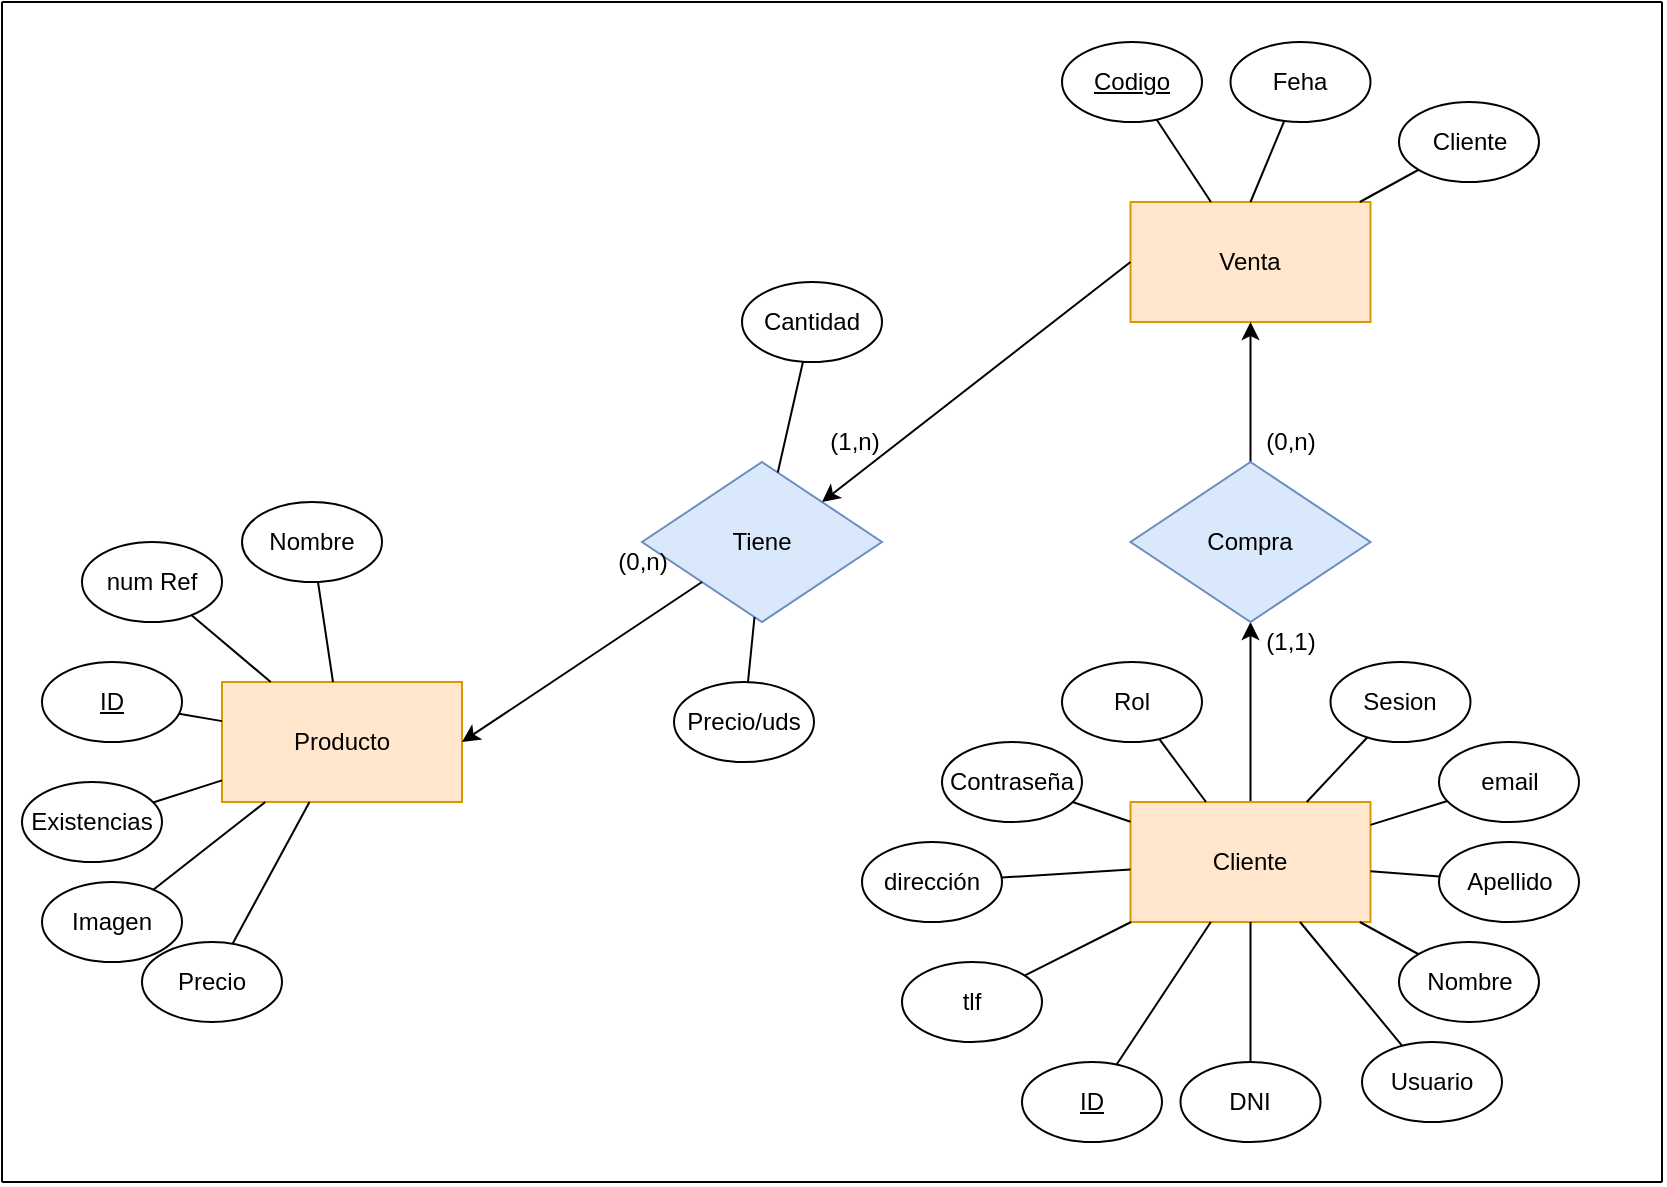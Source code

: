 <mxfile version="16.5.1" type="device"><diagram id="hkEqpYg1LYHicySOGSAi" name="Página-1"><mxGraphModel dx="2123" dy="1018" grid="1" gridSize="10" guides="1" tooltips="1" connect="1" arrows="1" fold="1" page="1" pageScale="1" pageWidth="827" pageHeight="1169" math="0" shadow="0"><root><mxCell id="0"/><mxCell id="1" parent="0"/><mxCell id="TWmwgMmYxf-jAX9MpXv2-12" value="Producto" style="rounded=0;whiteSpace=wrap;html=1;fillColor=#ffe6cc;strokeColor=#d79b00;" parent="1" vertex="1"><mxGeometry x="100" y="350" width="120" height="60" as="geometry"/></mxCell><mxCell id="TWmwgMmYxf-jAX9MpXv2-13" value="&lt;u&gt;ID&lt;/u&gt;" style="ellipse;whiteSpace=wrap;html=1;" parent="1" vertex="1"><mxGeometry x="10" y="340" width="70" height="40" as="geometry"/></mxCell><mxCell id="TWmwgMmYxf-jAX9MpXv2-14" value="num Ref" style="ellipse;whiteSpace=wrap;html=1;" parent="1" vertex="1"><mxGeometry x="30" y="280" width="70" height="40" as="geometry"/></mxCell><mxCell id="TWmwgMmYxf-jAX9MpXv2-15" value="Imagen" style="ellipse;whiteSpace=wrap;html=1;" parent="1" vertex="1"><mxGeometry x="10" y="450" width="70" height="40" as="geometry"/></mxCell><mxCell id="TWmwgMmYxf-jAX9MpXv2-16" value="Existencias" style="ellipse;whiteSpace=wrap;html=1;" parent="1" vertex="1"><mxGeometry y="400" width="70" height="40" as="geometry"/></mxCell><mxCell id="TWmwgMmYxf-jAX9MpXv2-17" value="" style="endArrow=none;html=1;rounded=0;" parent="1" source="TWmwgMmYxf-jAX9MpXv2-12" target="TWmwgMmYxf-jAX9MpXv2-13" edge="1"><mxGeometry width="50" height="50" relative="1" as="geometry"><mxPoint x="550" y="550" as="sourcePoint"/><mxPoint x="600" y="500" as="targetPoint"/></mxGeometry></mxCell><mxCell id="TWmwgMmYxf-jAX9MpXv2-18" value="" style="endArrow=none;html=1;rounded=0;" parent="1" source="TWmwgMmYxf-jAX9MpXv2-12" target="TWmwgMmYxf-jAX9MpXv2-15" edge="1"><mxGeometry width="50" height="50" relative="1" as="geometry"><mxPoint x="550" y="550" as="sourcePoint"/><mxPoint x="240" y="330" as="targetPoint"/></mxGeometry></mxCell><mxCell id="TWmwgMmYxf-jAX9MpXv2-19" value="" style="endArrow=none;html=1;rounded=0;" parent="1" source="TWmwgMmYxf-jAX9MpXv2-12" target="TWmwgMmYxf-jAX9MpXv2-14" edge="1"><mxGeometry width="50" height="50" relative="1" as="geometry"><mxPoint x="240" y="530" as="sourcePoint"/><mxPoint x="290" y="480" as="targetPoint"/></mxGeometry></mxCell><mxCell id="TWmwgMmYxf-jAX9MpXv2-20" value="" style="endArrow=none;html=1;rounded=0;" parent="1" source="TWmwgMmYxf-jAX9MpXv2-12" target="TWmwgMmYxf-jAX9MpXv2-16" edge="1"><mxGeometry width="50" height="50" relative="1" as="geometry"><mxPoint x="550" y="550" as="sourcePoint"/><mxPoint x="600" y="500" as="targetPoint"/></mxGeometry></mxCell><mxCell id="TWmwgMmYxf-jAX9MpXv2-21" value="Tiene" style="rhombus;whiteSpace=wrap;html=1;fillColor=#dae8fc;strokeColor=#6c8ebf;" parent="1" vertex="1"><mxGeometry x="310" y="240" width="120" height="80" as="geometry"/></mxCell><mxCell id="TWmwgMmYxf-jAX9MpXv2-114" style="edgeStyle=orthogonalEdgeStyle;rounded=0;orthogonalLoop=1;jettySize=auto;html=1;entryX=0.5;entryY=1;entryDx=0;entryDy=0;" parent="1" source="TWmwgMmYxf-jAX9MpXv2-25" target="TWmwgMmYxf-jAX9MpXv2-111" edge="1"><mxGeometry relative="1" as="geometry"/></mxCell><mxCell id="TWmwgMmYxf-jAX9MpXv2-25" value="Cliente" style="rounded=0;whiteSpace=wrap;html=1;fillColor=#ffe6cc;strokeColor=#d79b00;" parent="1" vertex="1"><mxGeometry x="554.25" y="410" width="120" height="60" as="geometry"/></mxCell><mxCell id="TWmwgMmYxf-jAX9MpXv2-26" value="" style="endArrow=classic;html=1;rounded=0;entryX=1;entryY=0.5;entryDx=0;entryDy=0;" parent="1" source="TWmwgMmYxf-jAX9MpXv2-21" target="TWmwgMmYxf-jAX9MpXv2-12" edge="1"><mxGeometry width="50" height="50" relative="1" as="geometry"><mxPoint x="530" y="530" as="sourcePoint"/><mxPoint x="580" y="480" as="targetPoint"/></mxGeometry></mxCell><mxCell id="TWmwgMmYxf-jAX9MpXv2-28" value="&lt;u&gt;ID&lt;/u&gt;" style="ellipse;whiteSpace=wrap;html=1;" parent="1" vertex="1"><mxGeometry x="500" y="540" width="70" height="40" as="geometry"/></mxCell><mxCell id="TWmwgMmYxf-jAX9MpXv2-30" value="tlf" style="ellipse;whiteSpace=wrap;html=1;" parent="1" vertex="1"><mxGeometry x="440" y="490" width="70" height="40" as="geometry"/></mxCell><mxCell id="TWmwgMmYxf-jAX9MpXv2-31" value="dirección" style="ellipse;whiteSpace=wrap;html=1;" parent="1" vertex="1"><mxGeometry x="420" y="430" width="70" height="40" as="geometry"/></mxCell><mxCell id="TWmwgMmYxf-jAX9MpXv2-32" value="email" style="ellipse;whiteSpace=wrap;html=1;" parent="1" vertex="1"><mxGeometry x="708.5" y="380" width="70" height="40" as="geometry"/></mxCell><mxCell id="TWmwgMmYxf-jAX9MpXv2-33" value="Nombre" style="ellipse;whiteSpace=wrap;html=1;" parent="1" vertex="1"><mxGeometry x="688.5" y="480" width="70" height="40" as="geometry"/></mxCell><mxCell id="TWmwgMmYxf-jAX9MpXv2-34" value="Apellido" style="ellipse;whiteSpace=wrap;html=1;" parent="1" vertex="1"><mxGeometry x="708.5" y="430" width="70" height="40" as="geometry"/></mxCell><mxCell id="TWmwgMmYxf-jAX9MpXv2-35" value="" style="endArrow=none;html=1;rounded=0;" parent="1" source="TWmwgMmYxf-jAX9MpXv2-25" target="TWmwgMmYxf-jAX9MpXv2-28" edge="1"><mxGeometry width="50" height="50" relative="1" as="geometry"><mxPoint x="568.5" y="590" as="sourcePoint"/><mxPoint x="618.5" y="540" as="targetPoint"/></mxGeometry></mxCell><mxCell id="TWmwgMmYxf-jAX9MpXv2-36" value="" style="endArrow=none;html=1;rounded=0;" parent="1" source="TWmwgMmYxf-jAX9MpXv2-25" target="TWmwgMmYxf-jAX9MpXv2-30" edge="1"><mxGeometry width="50" height="50" relative="1" as="geometry"><mxPoint x="628.5" y="400" as="sourcePoint"/><mxPoint x="678.5" y="350" as="targetPoint"/></mxGeometry></mxCell><mxCell id="TWmwgMmYxf-jAX9MpXv2-37" value="" style="endArrow=none;html=1;rounded=0;" parent="1" source="TWmwgMmYxf-jAX9MpXv2-25" target="TWmwgMmYxf-jAX9MpXv2-31" edge="1"><mxGeometry width="50" height="50" relative="1" as="geometry"><mxPoint x="468.5" y="670" as="sourcePoint"/><mxPoint x="518.5" y="620" as="targetPoint"/></mxGeometry></mxCell><mxCell id="TWmwgMmYxf-jAX9MpXv2-38" value="" style="endArrow=none;html=1;rounded=0;" parent="1" source="TWmwgMmYxf-jAX9MpXv2-25" target="TWmwgMmYxf-jAX9MpXv2-32" edge="1"><mxGeometry width="50" height="50" relative="1" as="geometry"><mxPoint x="568.5" y="590" as="sourcePoint"/><mxPoint x="618.5" y="540" as="targetPoint"/></mxGeometry></mxCell><mxCell id="TWmwgMmYxf-jAX9MpXv2-39" value="" style="endArrow=none;html=1;rounded=0;" parent="1" source="TWmwgMmYxf-jAX9MpXv2-25" target="TWmwgMmYxf-jAX9MpXv2-34" edge="1"><mxGeometry width="50" height="50" relative="1" as="geometry"><mxPoint x="568.5" y="590" as="sourcePoint"/><mxPoint x="618.5" y="540" as="targetPoint"/></mxGeometry></mxCell><mxCell id="TWmwgMmYxf-jAX9MpXv2-40" value="" style="endArrow=none;html=1;rounded=0;" parent="1" source="TWmwgMmYxf-jAX9MpXv2-25" target="TWmwgMmYxf-jAX9MpXv2-33" edge="1"><mxGeometry width="50" height="50" relative="1" as="geometry"><mxPoint x="688.5" y="454.8" as="sourcePoint"/><mxPoint x="718.838" y="457.227" as="targetPoint"/></mxGeometry></mxCell><mxCell id="TWmwgMmYxf-jAX9MpXv2-67" value="Precio" style="ellipse;whiteSpace=wrap;html=1;" parent="1" vertex="1"><mxGeometry x="60" y="480" width="70" height="40" as="geometry"/></mxCell><mxCell id="TWmwgMmYxf-jAX9MpXv2-72" value="" style="endArrow=none;html=1;rounded=0;" parent="1" source="TWmwgMmYxf-jAX9MpXv2-67" target="TWmwgMmYxf-jAX9MpXv2-12" edge="1"><mxGeometry width="50" height="50" relative="1" as="geometry"><mxPoint x="430" y="470" as="sourcePoint"/><mxPoint x="480" y="420" as="targetPoint"/></mxGeometry></mxCell><mxCell id="TWmwgMmYxf-jAX9MpXv2-101" value="Usuario" style="ellipse;whiteSpace=wrap;html=1;" parent="1" vertex="1"><mxGeometry x="670" y="530" width="70" height="40" as="geometry"/></mxCell><mxCell id="TWmwgMmYxf-jAX9MpXv2-102" value="Contraseña" style="ellipse;whiteSpace=wrap;html=1;" parent="1" vertex="1"><mxGeometry x="460" y="380" width="70" height="40" as="geometry"/></mxCell><mxCell id="TWmwgMmYxf-jAX9MpXv2-103" value="" style="endArrow=none;html=1;rounded=0;" parent="1" source="TWmwgMmYxf-jAX9MpXv2-25" target="TWmwgMmYxf-jAX9MpXv2-101" edge="1"><mxGeometry width="50" height="50" relative="1" as="geometry"><mxPoint x="558.5" y="690" as="sourcePoint"/><mxPoint x="608.5" y="640" as="targetPoint"/></mxGeometry></mxCell><mxCell id="TWmwgMmYxf-jAX9MpXv2-104" value="" style="endArrow=none;html=1;rounded=0;" parent="1" source="TWmwgMmYxf-jAX9MpXv2-102" target="TWmwgMmYxf-jAX9MpXv2-25" edge="1"><mxGeometry width="50" height="50" relative="1" as="geometry"><mxPoint x="558.5" y="690" as="sourcePoint"/><mxPoint x="608.5" y="640" as="targetPoint"/></mxGeometry></mxCell><mxCell id="TWmwgMmYxf-jAX9MpXv2-107" value="DNI" style="ellipse;whiteSpace=wrap;html=1;" parent="1" vertex="1"><mxGeometry x="579.25" y="540" width="70" height="40" as="geometry"/></mxCell><mxCell id="TWmwgMmYxf-jAX9MpXv2-108" value="" style="endArrow=none;html=1;rounded=0;" parent="1" source="TWmwgMmYxf-jAX9MpXv2-107" target="TWmwgMmYxf-jAX9MpXv2-25" edge="1"><mxGeometry width="50" height="50" relative="1" as="geometry"><mxPoint x="538.5" y="460" as="sourcePoint"/><mxPoint x="588.5" y="410" as="targetPoint"/></mxGeometry></mxCell><mxCell id="TWmwgMmYxf-jAX9MpXv2-109" value="Venta" style="rounded=0;whiteSpace=wrap;html=1;fillColor=#ffe6cc;strokeColor=#d79b00;" parent="1" vertex="1"><mxGeometry x="554.25" y="110" width="120" height="60" as="geometry"/></mxCell><mxCell id="TWmwgMmYxf-jAX9MpXv2-110" value="" style="endArrow=classic;html=1;rounded=0;entryX=1;entryY=0;entryDx=0;entryDy=0;exitX=0;exitY=0.5;exitDx=0;exitDy=0;" parent="1" source="TWmwgMmYxf-jAX9MpXv2-109" target="TWmwgMmYxf-jAX9MpXv2-21" edge="1"><mxGeometry width="50" height="50" relative="1" as="geometry"><mxPoint x="504.25" y="350" as="sourcePoint"/><mxPoint x="434.25" y="100" as="targetPoint"/></mxGeometry></mxCell><mxCell id="TWmwgMmYxf-jAX9MpXv2-112" style="edgeStyle=orthogonalEdgeStyle;rounded=0;orthogonalLoop=1;jettySize=auto;html=1;" parent="1" source="TWmwgMmYxf-jAX9MpXv2-111" target="TWmwgMmYxf-jAX9MpXv2-109" edge="1"><mxGeometry relative="1" as="geometry"/></mxCell><mxCell id="TWmwgMmYxf-jAX9MpXv2-111" value="Compra" style="rhombus;whiteSpace=wrap;html=1;fillColor=#dae8fc;strokeColor=#6c8ebf;" parent="1" vertex="1"><mxGeometry x="554.25" y="240" width="120" height="80" as="geometry"/></mxCell><mxCell id="TWmwgMmYxf-jAX9MpXv2-115" value="(1,1)" style="text;html=1;align=center;verticalAlign=middle;resizable=0;points=[];autosize=1;strokeColor=none;fillColor=none;" parent="1" vertex="1"><mxGeometry x="614.25" y="320" width="40" height="20" as="geometry"/></mxCell><mxCell id="TWmwgMmYxf-jAX9MpXv2-116" value="(0,n)" style="text;html=1;align=center;verticalAlign=middle;resizable=0;points=[];autosize=1;strokeColor=none;fillColor=none;" parent="1" vertex="1"><mxGeometry x="614.25" y="220" width="40" height="20" as="geometry"/></mxCell><mxCell id="TWmwgMmYxf-jAX9MpXv2-117" value="(1,n)" style="text;html=1;align=center;verticalAlign=middle;resizable=0;points=[];autosize=1;strokeColor=none;fillColor=none;" parent="1" vertex="1"><mxGeometry x="396" y="220" width="40" height="20" as="geometry"/></mxCell><mxCell id="TWmwgMmYxf-jAX9MpXv2-118" value="(0,n)" style="text;html=1;align=center;verticalAlign=middle;resizable=0;points=[];autosize=1;strokeColor=none;fillColor=none;" parent="1" vertex="1"><mxGeometry x="290" y="280" width="40" height="20" as="geometry"/></mxCell><mxCell id="TWmwgMmYxf-jAX9MpXv2-119" value="Precio/uds" style="ellipse;whiteSpace=wrap;html=1;" parent="1" vertex="1"><mxGeometry x="326" y="350" width="70" height="40" as="geometry"/></mxCell><mxCell id="TWmwgMmYxf-jAX9MpXv2-120" value="Cantidad" style="ellipse;whiteSpace=wrap;html=1;" parent="1" vertex="1"><mxGeometry x="360" y="150" width="70" height="40" as="geometry"/></mxCell><mxCell id="TWmwgMmYxf-jAX9MpXv2-121" value="" style="endArrow=none;html=1;rounded=0;" parent="1" source="TWmwgMmYxf-jAX9MpXv2-21" target="TWmwgMmYxf-jAX9MpXv2-119" edge="1"><mxGeometry width="50" height="50" relative="1" as="geometry"><mxPoint x="540" y="550" as="sourcePoint"/><mxPoint x="590" y="500" as="targetPoint"/></mxGeometry></mxCell><mxCell id="TWmwgMmYxf-jAX9MpXv2-122" value="" style="endArrow=none;html=1;rounded=0;" parent="1" source="TWmwgMmYxf-jAX9MpXv2-21" target="TWmwgMmYxf-jAX9MpXv2-120" edge="1"><mxGeometry width="50" height="50" relative="1" as="geometry"><mxPoint x="540" y="550" as="sourcePoint"/><mxPoint x="590" y="500" as="targetPoint"/></mxGeometry></mxCell><mxCell id="TWmwgMmYxf-jAX9MpXv2-123" value="&lt;u&gt;Codigo&lt;/u&gt;" style="ellipse;whiteSpace=wrap;html=1;" parent="1" vertex="1"><mxGeometry x="520" y="30" width="70" height="40" as="geometry"/></mxCell><mxCell id="TWmwgMmYxf-jAX9MpXv2-125" value="Feha" style="ellipse;whiteSpace=wrap;html=1;" parent="1" vertex="1"><mxGeometry x="604.25" y="30" width="70" height="40" as="geometry"/></mxCell><mxCell id="TWmwgMmYxf-jAX9MpXv2-126" value="Cliente" style="ellipse;whiteSpace=wrap;html=1;" parent="1" vertex="1"><mxGeometry x="688.5" y="60" width="70" height="40" as="geometry"/></mxCell><mxCell id="TWmwgMmYxf-jAX9MpXv2-127" value="" style="endArrow=none;html=1;rounded=0;" parent="1" source="TWmwgMmYxf-jAX9MpXv2-109" target="TWmwgMmYxf-jAX9MpXv2-123" edge="1"><mxGeometry width="50" height="50" relative="1" as="geometry"><mxPoint x="540" y="550" as="sourcePoint"/><mxPoint x="590" y="500" as="targetPoint"/></mxGeometry></mxCell><mxCell id="TWmwgMmYxf-jAX9MpXv2-128" value="" style="endArrow=none;html=1;rounded=0;" parent="1" source="TWmwgMmYxf-jAX9MpXv2-109" target="TWmwgMmYxf-jAX9MpXv2-126" edge="1"><mxGeometry width="50" height="50" relative="1" as="geometry"><mxPoint x="540" y="550" as="sourcePoint"/><mxPoint x="590" y="500" as="targetPoint"/></mxGeometry></mxCell><mxCell id="TWmwgMmYxf-jAX9MpXv2-129" value="" style="endArrow=none;html=1;rounded=0;exitX=0.5;exitY=0;exitDx=0;exitDy=0;" parent="1" source="TWmwgMmYxf-jAX9MpXv2-109" target="TWmwgMmYxf-jAX9MpXv2-125" edge="1"><mxGeometry width="50" height="50" relative="1" as="geometry"><mxPoint x="620" y="140" as="sourcePoint"/><mxPoint x="639" y="50" as="targetPoint"/></mxGeometry></mxCell><mxCell id="DK7ID1Zq-I4KGsBhY5s6-2" value="Nombre" style="ellipse;whiteSpace=wrap;html=1;" vertex="1" parent="1"><mxGeometry x="110" y="260" width="70" height="40" as="geometry"/></mxCell><mxCell id="DK7ID1Zq-I4KGsBhY5s6-3" value="" style="endArrow=none;html=1;rounded=0;" edge="1" parent="1" source="TWmwgMmYxf-jAX9MpXv2-12" target="DK7ID1Zq-I4KGsBhY5s6-2"><mxGeometry width="50" height="50" relative="1" as="geometry"><mxPoint x="240" y="350" as="sourcePoint"/><mxPoint x="290" y="300" as="targetPoint"/></mxGeometry></mxCell><mxCell id="DK7ID1Zq-I4KGsBhY5s6-4" value="Sesion" style="ellipse;whiteSpace=wrap;html=1;" vertex="1" parent="1"><mxGeometry x="654.25" y="340" width="70" height="40" as="geometry"/></mxCell><mxCell id="DK7ID1Zq-I4KGsBhY5s6-5" value="Rol" style="ellipse;whiteSpace=wrap;html=1;" vertex="1" parent="1"><mxGeometry x="520" y="340" width="70" height="40" as="geometry"/></mxCell><mxCell id="DK7ID1Zq-I4KGsBhY5s6-6" value="" style="endArrow=none;html=1;rounded=0;" edge="1" parent="1" source="TWmwgMmYxf-jAX9MpXv2-25" target="DK7ID1Zq-I4KGsBhY5s6-4"><mxGeometry width="50" height="50" relative="1" as="geometry"><mxPoint x="450" y="260" as="sourcePoint"/><mxPoint x="500" y="210" as="targetPoint"/></mxGeometry></mxCell><mxCell id="DK7ID1Zq-I4KGsBhY5s6-7" value="" style="endArrow=none;html=1;rounded=0;" edge="1" parent="1" source="TWmwgMmYxf-jAX9MpXv2-25" target="DK7ID1Zq-I4KGsBhY5s6-5"><mxGeometry width="50" height="50" relative="1" as="geometry"><mxPoint x="450" y="260" as="sourcePoint"/><mxPoint x="500" y="210" as="targetPoint"/></mxGeometry></mxCell><mxCell id="DK7ID1Zq-I4KGsBhY5s6-8" value="" style="endArrow=none;html=1;rounded=0;" edge="1" parent="1"><mxGeometry width="50" height="50" relative="1" as="geometry"><mxPoint x="-10" y="600" as="sourcePoint"/><mxPoint x="-10" y="10" as="targetPoint"/></mxGeometry></mxCell><mxCell id="DK7ID1Zq-I4KGsBhY5s6-9" value="" style="endArrow=none;html=1;rounded=0;" edge="1" parent="1"><mxGeometry width="50" height="50" relative="1" as="geometry"><mxPoint x="820" y="10" as="sourcePoint"/><mxPoint x="-10" y="10" as="targetPoint"/></mxGeometry></mxCell><mxCell id="DK7ID1Zq-I4KGsBhY5s6-10" value="" style="endArrow=none;html=1;rounded=0;" edge="1" parent="1"><mxGeometry width="50" height="50" relative="1" as="geometry"><mxPoint x="820" y="600" as="sourcePoint"/><mxPoint x="820" y="10" as="targetPoint"/></mxGeometry></mxCell><mxCell id="DK7ID1Zq-I4KGsBhY5s6-11" value="" style="endArrow=none;html=1;rounded=0;" edge="1" parent="1"><mxGeometry width="50" height="50" relative="1" as="geometry"><mxPoint x="820" y="600" as="sourcePoint"/><mxPoint x="-10" y="600" as="targetPoint"/></mxGeometry></mxCell></root></mxGraphModel></diagram></mxfile>